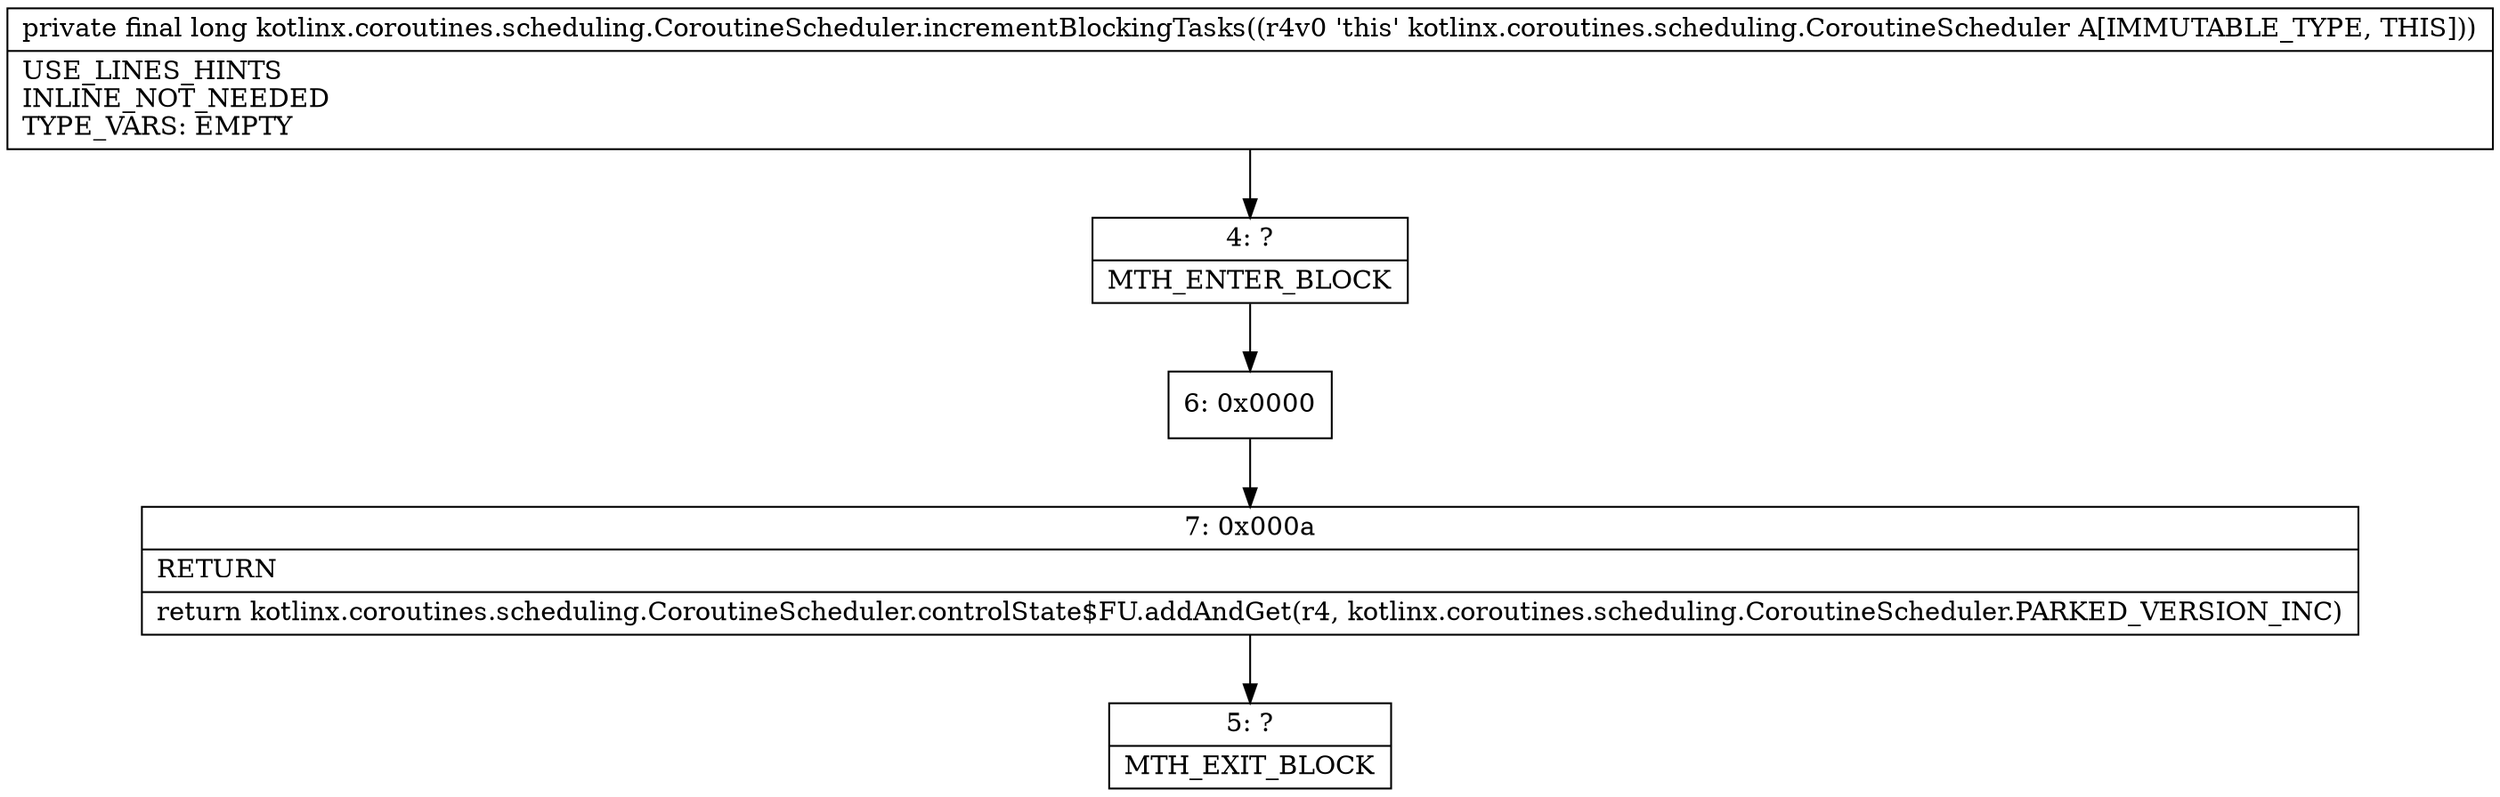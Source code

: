 digraph "CFG forkotlinx.coroutines.scheduling.CoroutineScheduler.incrementBlockingTasks()J" {
Node_4 [shape=record,label="{4\:\ ?|MTH_ENTER_BLOCK\l}"];
Node_6 [shape=record,label="{6\:\ 0x0000}"];
Node_7 [shape=record,label="{7\:\ 0x000a|RETURN\l|return kotlinx.coroutines.scheduling.CoroutineScheduler.controlState$FU.addAndGet(r4, kotlinx.coroutines.scheduling.CoroutineScheduler.PARKED_VERSION_INC)\l}"];
Node_5 [shape=record,label="{5\:\ ?|MTH_EXIT_BLOCK\l}"];
MethodNode[shape=record,label="{private final long kotlinx.coroutines.scheduling.CoroutineScheduler.incrementBlockingTasks((r4v0 'this' kotlinx.coroutines.scheduling.CoroutineScheduler A[IMMUTABLE_TYPE, THIS]))  | USE_LINES_HINTS\lINLINE_NOT_NEEDED\lTYPE_VARS: EMPTY\l}"];
MethodNode -> Node_4;Node_4 -> Node_6;
Node_6 -> Node_7;
Node_7 -> Node_5;
}

